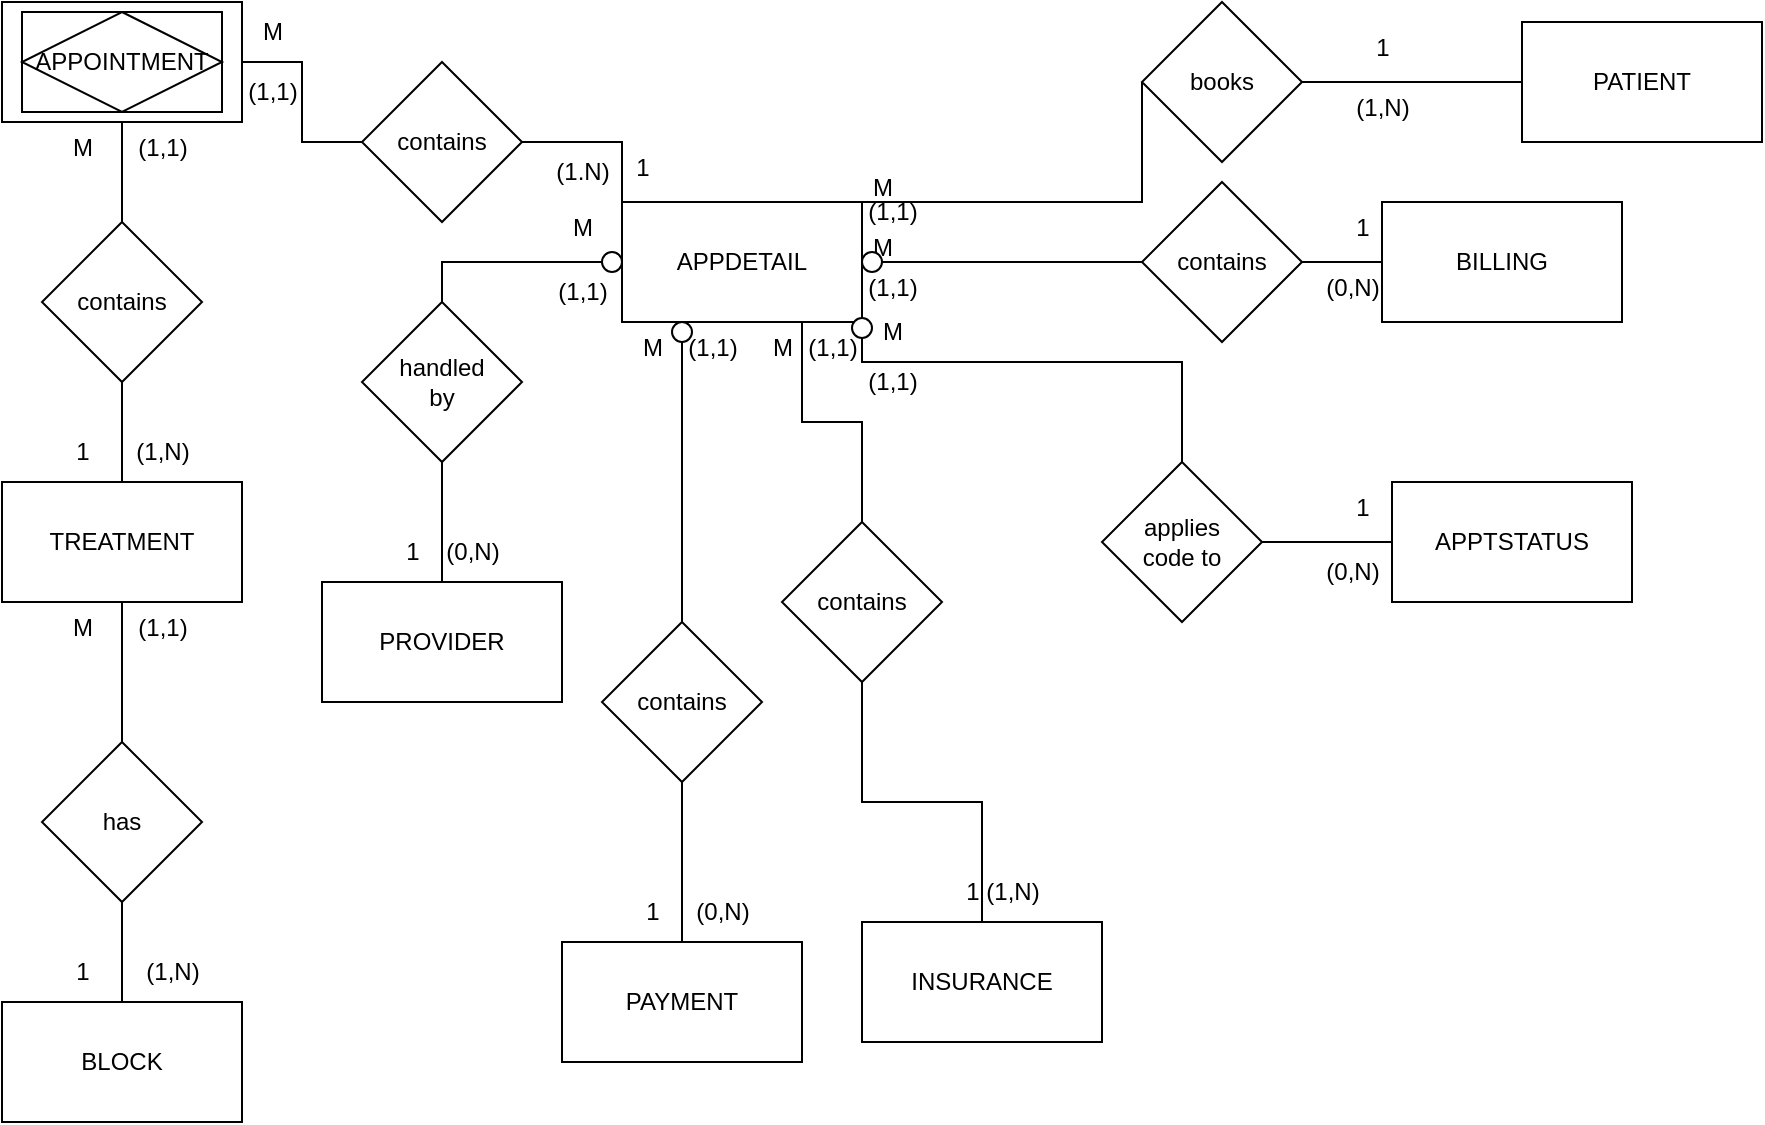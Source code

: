 <mxfile version="24.7.17">
  <diagram name="Page-1" id="2ekwSm2gcjJvsIg5KHbQ">
    <mxGraphModel dx="954" dy="574" grid="1" gridSize="10" guides="1" tooltips="1" connect="1" arrows="1" fold="1" page="1" pageScale="1" pageWidth="850" pageHeight="1100" math="0" shadow="0">
      <root>
        <mxCell id="0" />
        <mxCell id="1" parent="0" />
        <mxCell id="bxQI7wAD2nnIXVo7WAVp-4" style="edgeStyle=orthogonalEdgeStyle;rounded=0;orthogonalLoop=1;jettySize=auto;html=1;exitX=0;exitY=0;exitDx=0;exitDy=0;entryX=1;entryY=0.5;entryDx=0;entryDy=0;endArrow=none;endFill=0;" parent="1" source="bxQI7wAD2nnIXVo7WAVp-1" target="bxQI7wAD2nnIXVo7WAVp-3" edge="1">
          <mxGeometry relative="1" as="geometry" />
        </mxCell>
        <mxCell id="bxQI7wAD2nnIXVo7WAVp-16" style="edgeStyle=orthogonalEdgeStyle;rounded=0;orthogonalLoop=1;jettySize=auto;html=1;exitX=0;exitY=0.5;exitDx=0;exitDy=0;entryX=0.5;entryY=0;entryDx=0;entryDy=0;endArrow=none;endFill=0;" parent="1" source="KDQGvGuNY6lwI-GdizUx-1" target="bxQI7wAD2nnIXVo7WAVp-15" edge="1">
          <mxGeometry relative="1" as="geometry" />
        </mxCell>
        <mxCell id="bxQI7wAD2nnIXVo7WAVp-20" style="edgeStyle=orthogonalEdgeStyle;rounded=0;orthogonalLoop=1;jettySize=auto;html=1;exitX=0.25;exitY=1;exitDx=0;exitDy=0;entryX=0.5;entryY=0;entryDx=0;entryDy=0;endArrow=none;endFill=0;" parent="1" source="bxQI7wAD2nnIXVo7WAVp-1" target="bxQI7wAD2nnIXVo7WAVp-19" edge="1">
          <mxGeometry relative="1" as="geometry" />
        </mxCell>
        <mxCell id="bxQI7wAD2nnIXVo7WAVp-24" style="edgeStyle=orthogonalEdgeStyle;rounded=0;orthogonalLoop=1;jettySize=auto;html=1;exitX=0.75;exitY=1;exitDx=0;exitDy=0;entryX=0.5;entryY=0;entryDx=0;entryDy=0;endArrow=none;endFill=0;" parent="1" source="bxQI7wAD2nnIXVo7WAVp-1" target="bxQI7wAD2nnIXVo7WAVp-23" edge="1">
          <mxGeometry relative="1" as="geometry" />
        </mxCell>
        <mxCell id="bxQI7wAD2nnIXVo7WAVp-30" style="edgeStyle=orthogonalEdgeStyle;rounded=0;orthogonalLoop=1;jettySize=auto;html=1;exitX=1;exitY=0.5;exitDx=0;exitDy=0;entryX=0;entryY=0.5;entryDx=0;entryDy=0;endArrow=none;endFill=0;" parent="1" source="bxQI7wAD2nnIXVo7WAVp-1" target="bxQI7wAD2nnIXVo7WAVp-28" edge="1">
          <mxGeometry relative="1" as="geometry" />
        </mxCell>
        <mxCell id="bxQI7wAD2nnIXVo7WAVp-31" style="edgeStyle=orthogonalEdgeStyle;rounded=0;orthogonalLoop=1;jettySize=auto;html=1;exitX=1;exitY=1;exitDx=0;exitDy=0;entryX=0;entryY=0.5;entryDx=0;entryDy=0;endArrow=none;endFill=0;" parent="1" source="bxQI7wAD2nnIXVo7WAVp-1" target="bxQI7wAD2nnIXVo7WAVp-29" edge="1">
          <mxGeometry relative="1" as="geometry">
            <Array as="points">
              <mxPoint x="470" y="210" />
              <mxPoint x="630" y="210" />
              <mxPoint x="630" y="300" />
            </Array>
          </mxGeometry>
        </mxCell>
        <mxCell id="bxQI7wAD2nnIXVo7WAVp-32" style="edgeStyle=orthogonalEdgeStyle;rounded=0;orthogonalLoop=1;jettySize=auto;html=1;exitX=1;exitY=0;exitDx=0;exitDy=0;entryX=0;entryY=0.5;entryDx=0;entryDy=0;endArrow=none;endFill=0;" parent="1" source="bxQI7wAD2nnIXVo7WAVp-1" target="bxQI7wAD2nnIXVo7WAVp-27" edge="1">
          <mxGeometry relative="1" as="geometry">
            <Array as="points">
              <mxPoint x="610" y="130" />
            </Array>
          </mxGeometry>
        </mxCell>
        <mxCell id="bxQI7wAD2nnIXVo7WAVp-1" value="APPDETAIL" style="rounded=0;whiteSpace=wrap;html=1;" parent="1" vertex="1">
          <mxGeometry x="350" y="130" width="120" height="60" as="geometry" />
        </mxCell>
        <mxCell id="bxQI7wAD2nnIXVo7WAVp-7" style="edgeStyle=orthogonalEdgeStyle;rounded=0;orthogonalLoop=1;jettySize=auto;html=1;exitX=0.5;exitY=1;exitDx=0;exitDy=0;entryX=0.5;entryY=0;entryDx=0;entryDy=0;endArrow=none;endFill=0;" parent="1" source="bxQI7wAD2nnIXVo7WAVp-2" target="bxQI7wAD2nnIXVo7WAVp-6" edge="1">
          <mxGeometry relative="1" as="geometry" />
        </mxCell>
        <mxCell id="bxQI7wAD2nnIXVo7WAVp-2" value="APPTDETAIL" style="rounded=0;whiteSpace=wrap;html=1;" parent="1" vertex="1">
          <mxGeometry x="40" y="30" width="120" height="60" as="geometry" />
        </mxCell>
        <mxCell id="bxQI7wAD2nnIXVo7WAVp-5" style="edgeStyle=orthogonalEdgeStyle;rounded=0;orthogonalLoop=1;jettySize=auto;html=1;exitX=0;exitY=0.5;exitDx=0;exitDy=0;entryX=1;entryY=0.5;entryDx=0;entryDy=0;endArrow=none;endFill=0;" parent="1" source="bxQI7wAD2nnIXVo7WAVp-3" target="bxQI7wAD2nnIXVo7WAVp-2" edge="1">
          <mxGeometry relative="1" as="geometry" />
        </mxCell>
        <mxCell id="bxQI7wAD2nnIXVo7WAVp-3" value="contains" style="rhombus;whiteSpace=wrap;html=1;" parent="1" vertex="1">
          <mxGeometry x="220" y="60" width="80" height="80" as="geometry" />
        </mxCell>
        <mxCell id="bxQI7wAD2nnIXVo7WAVp-9" style="edgeStyle=orthogonalEdgeStyle;rounded=0;orthogonalLoop=1;jettySize=auto;html=1;exitX=0.5;exitY=1;exitDx=0;exitDy=0;entryX=0.5;entryY=0;entryDx=0;entryDy=0;endArrow=none;endFill=0;" parent="1" source="bxQI7wAD2nnIXVo7WAVp-6" target="bxQI7wAD2nnIXVo7WAVp-8" edge="1">
          <mxGeometry relative="1" as="geometry" />
        </mxCell>
        <mxCell id="bxQI7wAD2nnIXVo7WAVp-6" value="contains" style="rhombus;whiteSpace=wrap;html=1;" parent="1" vertex="1">
          <mxGeometry x="60" y="140" width="80" height="80" as="geometry" />
        </mxCell>
        <mxCell id="bxQI7wAD2nnIXVo7WAVp-12" style="edgeStyle=orthogonalEdgeStyle;rounded=0;orthogonalLoop=1;jettySize=auto;html=1;exitX=0.5;exitY=1;exitDx=0;exitDy=0;entryX=0.5;entryY=0;entryDx=0;entryDy=0;endArrow=none;endFill=0;" parent="1" source="bxQI7wAD2nnIXVo7WAVp-8" target="bxQI7wAD2nnIXVo7WAVp-10" edge="1">
          <mxGeometry relative="1" as="geometry" />
        </mxCell>
        <mxCell id="bxQI7wAD2nnIXVo7WAVp-8" value="TREATMENT" style="rounded=0;whiteSpace=wrap;html=1;" parent="1" vertex="1">
          <mxGeometry x="40" y="270" width="120" height="60" as="geometry" />
        </mxCell>
        <mxCell id="bxQI7wAD2nnIXVo7WAVp-14" style="edgeStyle=orthogonalEdgeStyle;rounded=0;orthogonalLoop=1;jettySize=auto;html=1;exitX=0.5;exitY=1;exitDx=0;exitDy=0;endArrow=none;endFill=0;" parent="1" source="bxQI7wAD2nnIXVo7WAVp-10" target="bxQI7wAD2nnIXVo7WAVp-13" edge="1">
          <mxGeometry relative="1" as="geometry" />
        </mxCell>
        <mxCell id="bxQI7wAD2nnIXVo7WAVp-10" value="has" style="rhombus;whiteSpace=wrap;html=1;" parent="1" vertex="1">
          <mxGeometry x="60" y="400" width="80" height="80" as="geometry" />
        </mxCell>
        <mxCell id="bxQI7wAD2nnIXVo7WAVp-13" value="BLOCK" style="rounded=0;whiteSpace=wrap;html=1;" parent="1" vertex="1">
          <mxGeometry x="40" y="530" width="120" height="60" as="geometry" />
        </mxCell>
        <mxCell id="bxQI7wAD2nnIXVo7WAVp-18" style="edgeStyle=orthogonalEdgeStyle;rounded=0;orthogonalLoop=1;jettySize=auto;html=1;exitX=0.5;exitY=1;exitDx=0;exitDy=0;entryX=0.5;entryY=0;entryDx=0;entryDy=0;endArrow=none;endFill=0;" parent="1" source="bxQI7wAD2nnIXVo7WAVp-15" target="bxQI7wAD2nnIXVo7WAVp-17" edge="1">
          <mxGeometry relative="1" as="geometry" />
        </mxCell>
        <mxCell id="bxQI7wAD2nnIXVo7WAVp-15" value="&lt;div&gt;handled&lt;/div&gt;&lt;div&gt;by&lt;/div&gt;" style="rhombus;whiteSpace=wrap;html=1;" parent="1" vertex="1">
          <mxGeometry x="220" y="180" width="80" height="80" as="geometry" />
        </mxCell>
        <mxCell id="bxQI7wAD2nnIXVo7WAVp-17" value="PROVIDER" style="rounded=0;whiteSpace=wrap;html=1;" parent="1" vertex="1">
          <mxGeometry x="200" y="320" width="120" height="60" as="geometry" />
        </mxCell>
        <mxCell id="bxQI7wAD2nnIXVo7WAVp-22" style="edgeStyle=orthogonalEdgeStyle;rounded=0;orthogonalLoop=1;jettySize=auto;html=1;exitX=0.5;exitY=1;exitDx=0;exitDy=0;endArrow=none;endFill=0;" parent="1" source="bxQI7wAD2nnIXVo7WAVp-19" target="bxQI7wAD2nnIXVo7WAVp-21" edge="1">
          <mxGeometry relative="1" as="geometry" />
        </mxCell>
        <mxCell id="bxQI7wAD2nnIXVo7WAVp-19" value="contains" style="rhombus;whiteSpace=wrap;html=1;" parent="1" vertex="1">
          <mxGeometry x="340" y="340" width="80" height="80" as="geometry" />
        </mxCell>
        <mxCell id="bxQI7wAD2nnIXVo7WAVp-21" value="PAYMENT" style="rounded=0;whiteSpace=wrap;html=1;" parent="1" vertex="1">
          <mxGeometry x="320" y="500" width="120" height="60" as="geometry" />
        </mxCell>
        <mxCell id="bxQI7wAD2nnIXVo7WAVp-26" style="edgeStyle=orthogonalEdgeStyle;rounded=0;orthogonalLoop=1;jettySize=auto;html=1;exitX=0.5;exitY=1;exitDx=0;exitDy=0;entryX=0.5;entryY=0;entryDx=0;entryDy=0;endArrow=none;endFill=0;" parent="1" source="bxQI7wAD2nnIXVo7WAVp-23" target="bxQI7wAD2nnIXVo7WAVp-25" edge="1">
          <mxGeometry relative="1" as="geometry" />
        </mxCell>
        <mxCell id="bxQI7wAD2nnIXVo7WAVp-23" value="contains" style="rhombus;whiteSpace=wrap;html=1;" parent="1" vertex="1">
          <mxGeometry x="430" y="290" width="80" height="80" as="geometry" />
        </mxCell>
        <mxCell id="bxQI7wAD2nnIXVo7WAVp-25" value="INSURANCE" style="rounded=0;whiteSpace=wrap;html=1;" parent="1" vertex="1">
          <mxGeometry x="470" y="490" width="120" height="60" as="geometry" />
        </mxCell>
        <mxCell id="bxQI7wAD2nnIXVo7WAVp-76" style="edgeStyle=orthogonalEdgeStyle;rounded=0;orthogonalLoop=1;jettySize=auto;html=1;exitX=1;exitY=0.5;exitDx=0;exitDy=0;entryX=0;entryY=0.5;entryDx=0;entryDy=0;endArrow=none;endFill=0;" parent="1" source="bxQI7wAD2nnIXVo7WAVp-27" target="bxQI7wAD2nnIXVo7WAVp-75" edge="1">
          <mxGeometry relative="1" as="geometry" />
        </mxCell>
        <mxCell id="bxQI7wAD2nnIXVo7WAVp-27" value="books" style="rhombus;whiteSpace=wrap;html=1;" parent="1" vertex="1">
          <mxGeometry x="610" y="30" width="80" height="80" as="geometry" />
        </mxCell>
        <mxCell id="bxQI7wAD2nnIXVo7WAVp-36" style="edgeStyle=orthogonalEdgeStyle;rounded=0;orthogonalLoop=1;jettySize=auto;html=1;exitX=1;exitY=0.5;exitDx=0;exitDy=0;entryX=0;entryY=0.5;entryDx=0;entryDy=0;endArrow=none;endFill=0;" parent="1" source="bxQI7wAD2nnIXVo7WAVp-28" target="bxQI7wAD2nnIXVo7WAVp-35" edge="1">
          <mxGeometry relative="1" as="geometry" />
        </mxCell>
        <mxCell id="bxQI7wAD2nnIXVo7WAVp-28" value="contains" style="rhombus;whiteSpace=wrap;html=1;" parent="1" vertex="1">
          <mxGeometry x="610" y="120" width="80" height="80" as="geometry" />
        </mxCell>
        <mxCell id="bxQI7wAD2nnIXVo7WAVp-34" style="edgeStyle=orthogonalEdgeStyle;rounded=0;orthogonalLoop=1;jettySize=auto;html=1;exitX=1;exitY=0.5;exitDx=0;exitDy=0;entryX=0;entryY=0.5;entryDx=0;entryDy=0;endArrow=none;endFill=0;" parent="1" source="bxQI7wAD2nnIXVo7WAVp-29" target="bxQI7wAD2nnIXVo7WAVp-33" edge="1">
          <mxGeometry relative="1" as="geometry" />
        </mxCell>
        <mxCell id="bxQI7wAD2nnIXVo7WAVp-29" value="applies&lt;div&gt;code to&lt;/div&gt;" style="rhombus;whiteSpace=wrap;html=1;" parent="1" vertex="1">
          <mxGeometry x="590" y="260" width="80" height="80" as="geometry" />
        </mxCell>
        <mxCell id="bxQI7wAD2nnIXVo7WAVp-33" value="APPTSTATUS" style="rounded=0;whiteSpace=wrap;html=1;" parent="1" vertex="1">
          <mxGeometry x="735" y="270" width="120" height="60" as="geometry" />
        </mxCell>
        <mxCell id="bxQI7wAD2nnIXVo7WAVp-35" value="BILLING" style="rounded=0;whiteSpace=wrap;html=1;" parent="1" vertex="1">
          <mxGeometry x="730" y="130" width="120" height="60" as="geometry" />
        </mxCell>
        <mxCell id="bxQI7wAD2nnIXVo7WAVp-39" value="1" style="text;html=1;align=center;verticalAlign=middle;resizable=0;points=[];autosize=1;strokeColor=none;fillColor=none;" parent="1" vertex="1">
          <mxGeometry x="350" y="470" width="30" height="30" as="geometry" />
        </mxCell>
        <mxCell id="bxQI7wAD2nnIXVo7WAVp-40" value="(0,N)" style="text;html=1;align=center;verticalAlign=middle;resizable=0;points=[];autosize=1;strokeColor=none;fillColor=none;" parent="1" vertex="1">
          <mxGeometry x="375" y="470" width="50" height="30" as="geometry" />
        </mxCell>
        <mxCell id="bxQI7wAD2nnIXVo7WAVp-41" value="1" style="text;html=1;align=center;verticalAlign=middle;resizable=0;points=[];autosize=1;strokeColor=none;fillColor=none;" parent="1" vertex="1">
          <mxGeometry x="715" y="38" width="30" height="30" as="geometry" />
        </mxCell>
        <mxCell id="bxQI7wAD2nnIXVo7WAVp-42" value="(1,N)" style="text;html=1;align=center;verticalAlign=middle;resizable=0;points=[];autosize=1;strokeColor=none;fillColor=none;" parent="1" vertex="1">
          <mxGeometry x="705" y="68" width="50" height="30" as="geometry" />
        </mxCell>
        <mxCell id="bxQI7wAD2nnIXVo7WAVp-43" value="1" style="text;html=1;align=center;verticalAlign=middle;resizable=0;points=[];autosize=1;strokeColor=none;fillColor=none;" parent="1" vertex="1">
          <mxGeometry x="705" y="128" width="30" height="30" as="geometry" />
        </mxCell>
        <mxCell id="bxQI7wAD2nnIXVo7WAVp-44" value="1" style="text;html=1;align=center;verticalAlign=middle;resizable=0;points=[];autosize=1;strokeColor=none;fillColor=none;" parent="1" vertex="1">
          <mxGeometry x="705" y="268" width="30" height="30" as="geometry" />
        </mxCell>
        <mxCell id="bxQI7wAD2nnIXVo7WAVp-45" value="(0,N)" style="text;html=1;align=center;verticalAlign=middle;resizable=0;points=[];autosize=1;strokeColor=none;fillColor=none;" parent="1" vertex="1">
          <mxGeometry x="690" y="158" width="50" height="30" as="geometry" />
        </mxCell>
        <mxCell id="bxQI7wAD2nnIXVo7WAVp-46" value="(0,N)" style="text;html=1;align=center;verticalAlign=middle;resizable=0;points=[];autosize=1;strokeColor=none;fillColor=none;" parent="1" vertex="1">
          <mxGeometry x="690" y="300" width="50" height="30" as="geometry" />
        </mxCell>
        <mxCell id="bxQI7wAD2nnIXVo7WAVp-47" value="M" style="text;html=1;align=center;verticalAlign=middle;resizable=0;points=[];autosize=1;strokeColor=none;fillColor=none;" parent="1" vertex="1">
          <mxGeometry x="465" y="108" width="30" height="30" as="geometry" />
        </mxCell>
        <mxCell id="bxQI7wAD2nnIXVo7WAVp-48" value="(1,1)" style="text;html=1;align=center;verticalAlign=middle;resizable=0;points=[];autosize=1;strokeColor=none;fillColor=none;" parent="1" vertex="1">
          <mxGeometry x="460" y="120" width="50" height="30" as="geometry" />
        </mxCell>
        <mxCell id="bxQI7wAD2nnIXVo7WAVp-49" value="M" style="text;html=1;align=center;verticalAlign=middle;resizable=0;points=[];autosize=1;strokeColor=none;fillColor=none;" parent="1" vertex="1">
          <mxGeometry x="465" y="138" width="30" height="30" as="geometry" />
        </mxCell>
        <mxCell id="bxQI7wAD2nnIXVo7WAVp-50" value="(1,1)" style="text;html=1;align=center;verticalAlign=middle;resizable=0;points=[];autosize=1;strokeColor=none;fillColor=none;" parent="1" vertex="1">
          <mxGeometry x="460" y="158" width="50" height="30" as="geometry" />
        </mxCell>
        <mxCell id="bxQI7wAD2nnIXVo7WAVp-51" value="M" style="text;html=1;align=center;verticalAlign=middle;resizable=0;points=[];autosize=1;strokeColor=none;fillColor=none;" parent="1" vertex="1">
          <mxGeometry x="470" y="180" width="30" height="30" as="geometry" />
        </mxCell>
        <mxCell id="bxQI7wAD2nnIXVo7WAVp-52" value="(1,1)" style="text;html=1;align=center;verticalAlign=middle;resizable=0;points=[];autosize=1;strokeColor=none;fillColor=none;" parent="1" vertex="1">
          <mxGeometry x="460" y="205" width="50" height="30" as="geometry" />
        </mxCell>
        <mxCell id="bxQI7wAD2nnIXVo7WAVp-53" value="M" style="text;html=1;align=center;verticalAlign=middle;resizable=0;points=[];autosize=1;strokeColor=none;fillColor=none;" parent="1" vertex="1">
          <mxGeometry x="415" y="188" width="30" height="30" as="geometry" />
        </mxCell>
        <mxCell id="bxQI7wAD2nnIXVo7WAVp-54" value="(1,1)" style="text;html=1;align=center;verticalAlign=middle;resizable=0;points=[];autosize=1;strokeColor=none;fillColor=none;" parent="1" vertex="1">
          <mxGeometry x="430" y="188" width="50" height="30" as="geometry" />
        </mxCell>
        <mxCell id="bxQI7wAD2nnIXVo7WAVp-55" value="1" style="text;html=1;align=center;verticalAlign=middle;resizable=0;points=[];autosize=1;strokeColor=none;fillColor=none;" parent="1" vertex="1">
          <mxGeometry x="510" y="460" width="30" height="30" as="geometry" />
        </mxCell>
        <mxCell id="bxQI7wAD2nnIXVo7WAVp-56" value="(1,N)" style="text;html=1;align=center;verticalAlign=middle;resizable=0;points=[];autosize=1;strokeColor=none;fillColor=none;" parent="1" vertex="1">
          <mxGeometry x="520" y="460" width="50" height="30" as="geometry" />
        </mxCell>
        <mxCell id="bxQI7wAD2nnIXVo7WAVp-57" value="M" style="text;html=1;align=center;verticalAlign=middle;resizable=0;points=[];autosize=1;strokeColor=none;fillColor=none;" parent="1" vertex="1">
          <mxGeometry x="350" y="188" width="30" height="30" as="geometry" />
        </mxCell>
        <mxCell id="bxQI7wAD2nnIXVo7WAVp-58" value="(1,1)" style="text;html=1;align=center;verticalAlign=middle;resizable=0;points=[];autosize=1;strokeColor=none;fillColor=none;" parent="1" vertex="1">
          <mxGeometry x="370" y="188" width="50" height="30" as="geometry" />
        </mxCell>
        <mxCell id="bxQI7wAD2nnIXVo7WAVp-59" value="1" style="text;html=1;align=center;verticalAlign=middle;resizable=0;points=[];autosize=1;strokeColor=none;fillColor=none;" parent="1" vertex="1">
          <mxGeometry x="230" y="290" width="30" height="30" as="geometry" />
        </mxCell>
        <mxCell id="bxQI7wAD2nnIXVo7WAVp-60" value="(0,N)" style="text;html=1;align=center;verticalAlign=middle;resizable=0;points=[];autosize=1;strokeColor=none;fillColor=none;" parent="1" vertex="1">
          <mxGeometry x="250" y="290" width="50" height="30" as="geometry" />
        </mxCell>
        <mxCell id="bxQI7wAD2nnIXVo7WAVp-61" value="M" style="text;html=1;align=center;verticalAlign=middle;resizable=0;points=[];autosize=1;strokeColor=none;fillColor=none;" parent="1" vertex="1">
          <mxGeometry x="315" y="128" width="30" height="30" as="geometry" />
        </mxCell>
        <mxCell id="bxQI7wAD2nnIXVo7WAVp-62" value="(1,1)" style="text;html=1;align=center;verticalAlign=middle;resizable=0;points=[];autosize=1;strokeColor=none;fillColor=none;" parent="1" vertex="1">
          <mxGeometry x="305" y="160" width="50" height="30" as="geometry" />
        </mxCell>
        <mxCell id="bxQI7wAD2nnIXVo7WAVp-63" value="M" style="text;html=1;align=center;verticalAlign=middle;resizable=0;points=[];autosize=1;strokeColor=none;fillColor=none;" parent="1" vertex="1">
          <mxGeometry x="160" y="30" width="30" height="30" as="geometry" />
        </mxCell>
        <mxCell id="bxQI7wAD2nnIXVo7WAVp-64" value="(1,1)" style="text;html=1;align=center;verticalAlign=middle;resizable=0;points=[];autosize=1;strokeColor=none;fillColor=none;" parent="1" vertex="1">
          <mxGeometry x="150" y="60" width="50" height="30" as="geometry" />
        </mxCell>
        <mxCell id="bxQI7wAD2nnIXVo7WAVp-65" value="M" style="text;html=1;align=center;verticalAlign=middle;resizable=0;points=[];autosize=1;strokeColor=none;fillColor=none;" parent="1" vertex="1">
          <mxGeometry x="65" y="88" width="30" height="30" as="geometry" />
        </mxCell>
        <mxCell id="bxQI7wAD2nnIXVo7WAVp-66" value="(1,1)" style="text;html=1;align=center;verticalAlign=middle;resizable=0;points=[];autosize=1;strokeColor=none;fillColor=none;" parent="1" vertex="1">
          <mxGeometry x="95" y="88" width="50" height="30" as="geometry" />
        </mxCell>
        <mxCell id="bxQI7wAD2nnIXVo7WAVp-67" value="1" style="text;html=1;align=center;verticalAlign=middle;resizable=0;points=[];autosize=1;strokeColor=none;fillColor=none;" parent="1" vertex="1">
          <mxGeometry x="65" y="240" width="30" height="30" as="geometry" />
        </mxCell>
        <mxCell id="bxQI7wAD2nnIXVo7WAVp-68" value="(1,N)" style="text;html=1;align=center;verticalAlign=middle;resizable=0;points=[];autosize=1;strokeColor=none;fillColor=none;" parent="1" vertex="1">
          <mxGeometry x="95" y="240" width="50" height="30" as="geometry" />
        </mxCell>
        <mxCell id="bxQI7wAD2nnIXVo7WAVp-69" value="1" style="text;html=1;align=center;verticalAlign=middle;resizable=0;points=[];autosize=1;strokeColor=none;fillColor=none;" parent="1" vertex="1">
          <mxGeometry x="65" y="500" width="30" height="30" as="geometry" />
        </mxCell>
        <mxCell id="bxQI7wAD2nnIXVo7WAVp-70" value="(1,N)" style="text;html=1;align=center;verticalAlign=middle;resizable=0;points=[];autosize=1;strokeColor=none;fillColor=none;" parent="1" vertex="1">
          <mxGeometry x="100" y="500" width="50" height="30" as="geometry" />
        </mxCell>
        <mxCell id="bxQI7wAD2nnIXVo7WAVp-71" value="M" style="text;html=1;align=center;verticalAlign=middle;resizable=0;points=[];autosize=1;strokeColor=none;fillColor=none;" parent="1" vertex="1">
          <mxGeometry x="65" y="328" width="30" height="30" as="geometry" />
        </mxCell>
        <mxCell id="bxQI7wAD2nnIXVo7WAVp-72" value="(1,1)" style="text;html=1;align=center;verticalAlign=middle;resizable=0;points=[];autosize=1;strokeColor=none;fillColor=none;" parent="1" vertex="1">
          <mxGeometry x="95" y="328" width="50" height="30" as="geometry" />
        </mxCell>
        <mxCell id="bxQI7wAD2nnIXVo7WAVp-73" value="1" style="text;html=1;align=center;verticalAlign=middle;resizable=0;points=[];autosize=1;strokeColor=none;fillColor=none;" parent="1" vertex="1">
          <mxGeometry x="345" y="98" width="30" height="30" as="geometry" />
        </mxCell>
        <mxCell id="bxQI7wAD2nnIXVo7WAVp-74" value="(1.N)" style="text;html=1;align=center;verticalAlign=middle;resizable=0;points=[];autosize=1;strokeColor=none;fillColor=none;" parent="1" vertex="1">
          <mxGeometry x="305" y="100" width="50" height="30" as="geometry" />
        </mxCell>
        <mxCell id="bxQI7wAD2nnIXVo7WAVp-75" value="PATIENT" style="rounded=0;whiteSpace=wrap;html=1;" parent="1" vertex="1">
          <mxGeometry x="800" y="40" width="120" height="60" as="geometry" />
        </mxCell>
        <mxCell id="bxQI7wAD2nnIXVo7WAVp-77" value="" style="rounded=0;whiteSpace=wrap;html=1;" parent="1" vertex="1">
          <mxGeometry x="50" y="35" width="100" height="50" as="geometry" />
        </mxCell>
        <mxCell id="bxQI7wAD2nnIXVo7WAVp-78" value="APPOINTMENT" style="rhombus;whiteSpace=wrap;html=1;" parent="1" vertex="1">
          <mxGeometry x="50" y="35" width="100" height="50" as="geometry" />
        </mxCell>
        <mxCell id="KDQGvGuNY6lwI-GdizUx-2" value="" style="edgeStyle=orthogonalEdgeStyle;rounded=0;orthogonalLoop=1;jettySize=auto;html=1;exitX=0;exitY=0.5;exitDx=0;exitDy=0;entryX=0.5;entryY=0;entryDx=0;entryDy=0;endArrow=none;endFill=0;" edge="1" parent="1" source="bxQI7wAD2nnIXVo7WAVp-1" target="KDQGvGuNY6lwI-GdizUx-1">
          <mxGeometry relative="1" as="geometry">
            <mxPoint x="350" y="160" as="sourcePoint" />
            <mxPoint x="260" y="180" as="targetPoint" />
          </mxGeometry>
        </mxCell>
        <mxCell id="KDQGvGuNY6lwI-GdizUx-1" value="" style="ellipse;whiteSpace=wrap;html=1;aspect=fixed;" vertex="1" parent="1">
          <mxGeometry x="340" y="155" width="10" height="10" as="geometry" />
        </mxCell>
        <mxCell id="KDQGvGuNY6lwI-GdizUx-4" value="" style="ellipse;whiteSpace=wrap;html=1;aspect=fixed;" vertex="1" parent="1">
          <mxGeometry x="375" y="190" width="10" height="10" as="geometry" />
        </mxCell>
        <mxCell id="KDQGvGuNY6lwI-GdizUx-5" value="" style="ellipse;whiteSpace=wrap;html=1;aspect=fixed;" vertex="1" parent="1">
          <mxGeometry x="465" y="188" width="10" height="10" as="geometry" />
        </mxCell>
        <mxCell id="KDQGvGuNY6lwI-GdizUx-6" value="" style="ellipse;whiteSpace=wrap;html=1;aspect=fixed;" vertex="1" parent="1">
          <mxGeometry x="470" y="155" width="10" height="10" as="geometry" />
        </mxCell>
      </root>
    </mxGraphModel>
  </diagram>
</mxfile>
